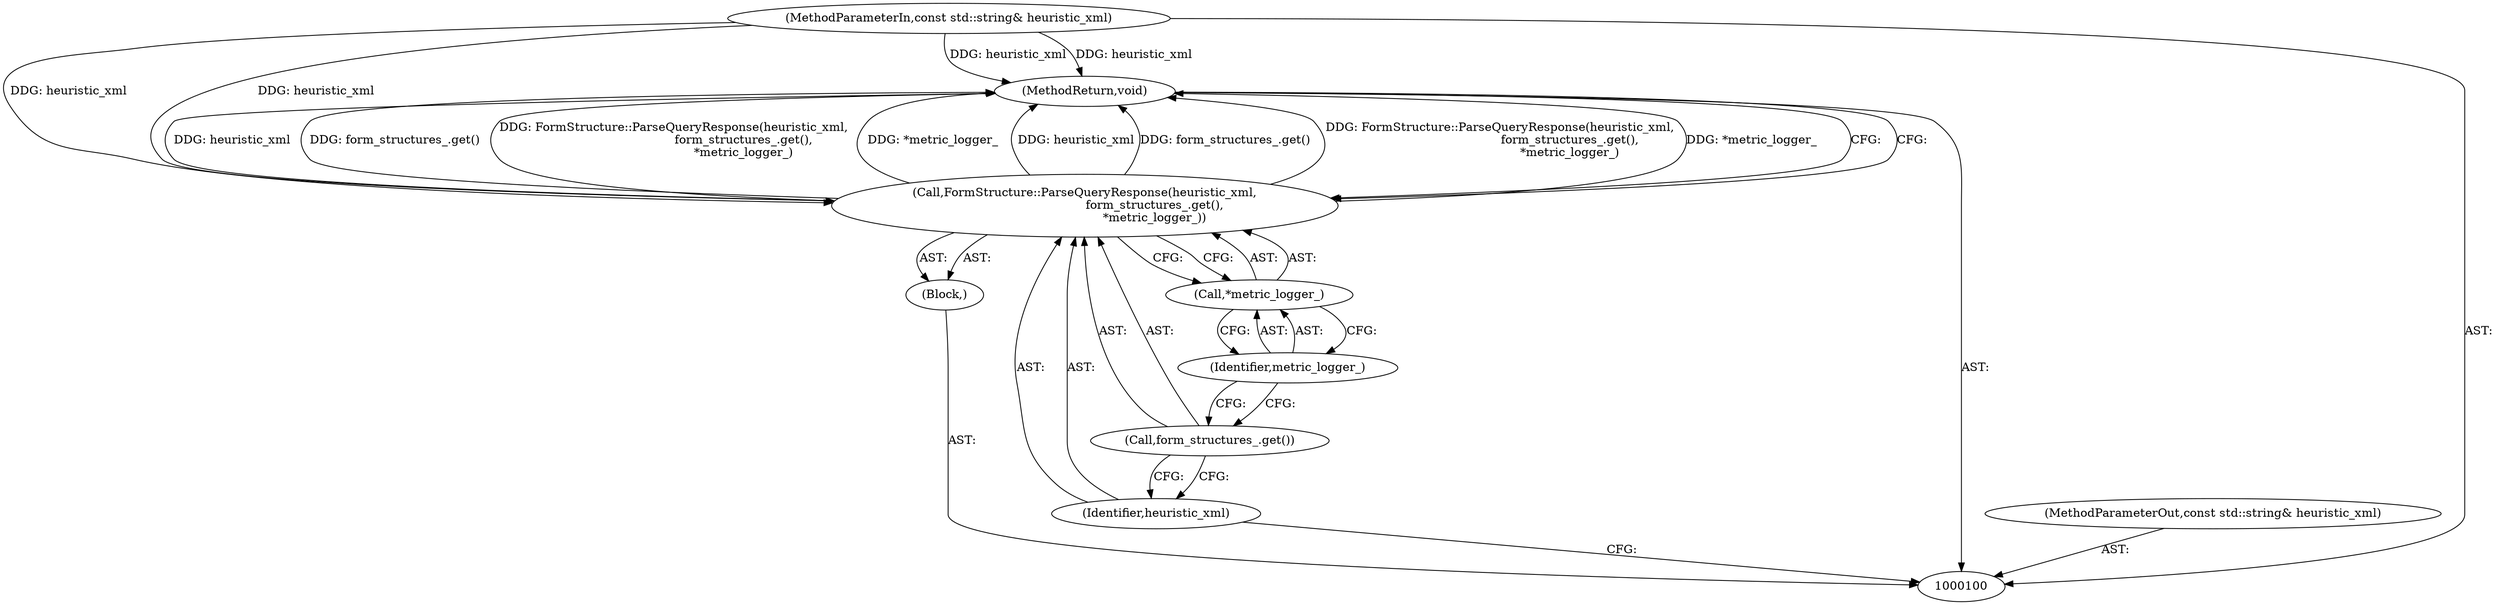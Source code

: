 digraph "0_Chrome_80742f2ffeb9e90cd85cbee27acb9f924ffebd16_0" {
"1000108" [label="(MethodReturn,void)"];
"1000102" [label="(Block,)"];
"1000101" [label="(MethodParameterIn,const std::string& heuristic_xml)"];
"1000126" [label="(MethodParameterOut,const std::string& heuristic_xml)"];
"1000103" [label="(Call,FormStructure::ParseQueryResponse(heuristic_xml,\n                                     form_structures_.get(),\n                                     *metric_logger_))"];
"1000104" [label="(Identifier,heuristic_xml)"];
"1000105" [label="(Call,form_structures_.get())"];
"1000106" [label="(Call,*metric_logger_)"];
"1000107" [label="(Identifier,metric_logger_)"];
"1000108" -> "1000100"  [label="AST: "];
"1000108" -> "1000103"  [label="CFG: "];
"1000103" -> "1000108"  [label="DDG: heuristic_xml"];
"1000103" -> "1000108"  [label="DDG: form_structures_.get()"];
"1000103" -> "1000108"  [label="DDG: FormStructure::ParseQueryResponse(heuristic_xml,\n                                     form_structures_.get(),\n                                     *metric_logger_)"];
"1000103" -> "1000108"  [label="DDG: *metric_logger_"];
"1000101" -> "1000108"  [label="DDG: heuristic_xml"];
"1000102" -> "1000100"  [label="AST: "];
"1000103" -> "1000102"  [label="AST: "];
"1000101" -> "1000100"  [label="AST: "];
"1000101" -> "1000108"  [label="DDG: heuristic_xml"];
"1000101" -> "1000103"  [label="DDG: heuristic_xml"];
"1000126" -> "1000100"  [label="AST: "];
"1000103" -> "1000102"  [label="AST: "];
"1000103" -> "1000106"  [label="CFG: "];
"1000104" -> "1000103"  [label="AST: "];
"1000105" -> "1000103"  [label="AST: "];
"1000106" -> "1000103"  [label="AST: "];
"1000108" -> "1000103"  [label="CFG: "];
"1000103" -> "1000108"  [label="DDG: heuristic_xml"];
"1000103" -> "1000108"  [label="DDG: form_structures_.get()"];
"1000103" -> "1000108"  [label="DDG: FormStructure::ParseQueryResponse(heuristic_xml,\n                                     form_structures_.get(),\n                                     *metric_logger_)"];
"1000103" -> "1000108"  [label="DDG: *metric_logger_"];
"1000101" -> "1000103"  [label="DDG: heuristic_xml"];
"1000104" -> "1000103"  [label="AST: "];
"1000104" -> "1000100"  [label="CFG: "];
"1000105" -> "1000104"  [label="CFG: "];
"1000105" -> "1000103"  [label="AST: "];
"1000105" -> "1000104"  [label="CFG: "];
"1000107" -> "1000105"  [label="CFG: "];
"1000106" -> "1000103"  [label="AST: "];
"1000106" -> "1000107"  [label="CFG: "];
"1000107" -> "1000106"  [label="AST: "];
"1000103" -> "1000106"  [label="CFG: "];
"1000107" -> "1000106"  [label="AST: "];
"1000107" -> "1000105"  [label="CFG: "];
"1000106" -> "1000107"  [label="CFG: "];
}
